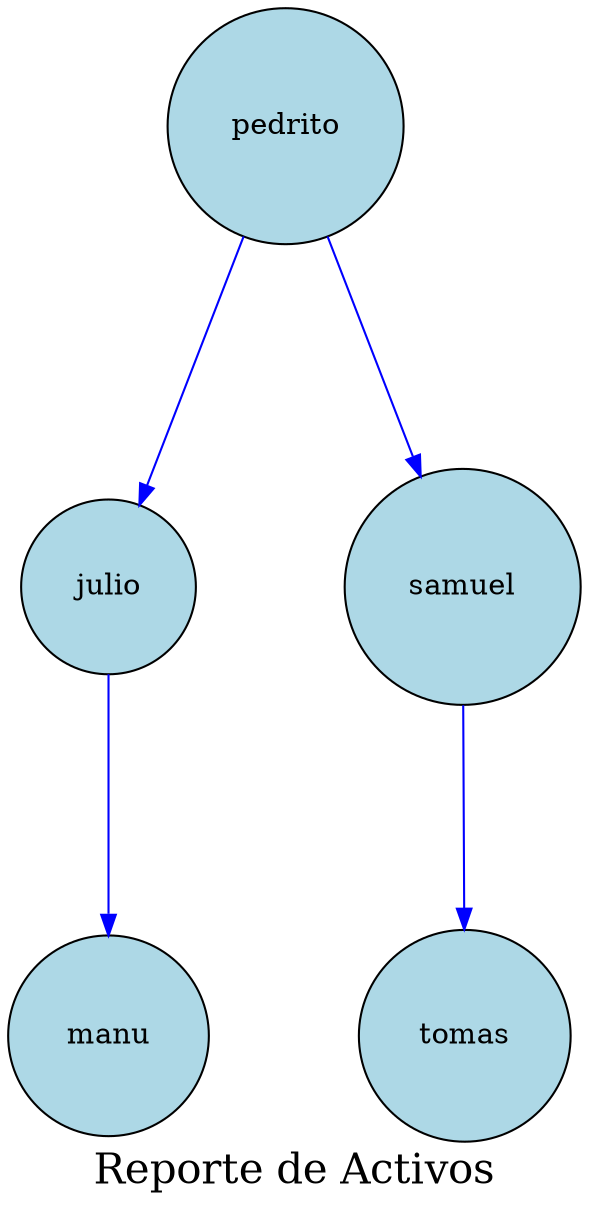 digraph AVLTree {
    node [shape=circle,style=filled, fillcolor=lightblue, margin=0.2];
edge [style=solid, color=blue];
 graph [ranksep=1.5, nodesep=1];graph [label="Reporte de Activos", fontsize=20, fontcolor=black];
    "pedrito" [label="pedrito"];
    "pedrito" -> "julio";
    "julio" [label="julio"];
    "julio" -> "manu";
    "manu" [label="manu"];
    "pedrito" -> "samuel";
    "samuel" [label="samuel"];
    "samuel" -> "tomas";
    "tomas" [label="tomas"];
}
